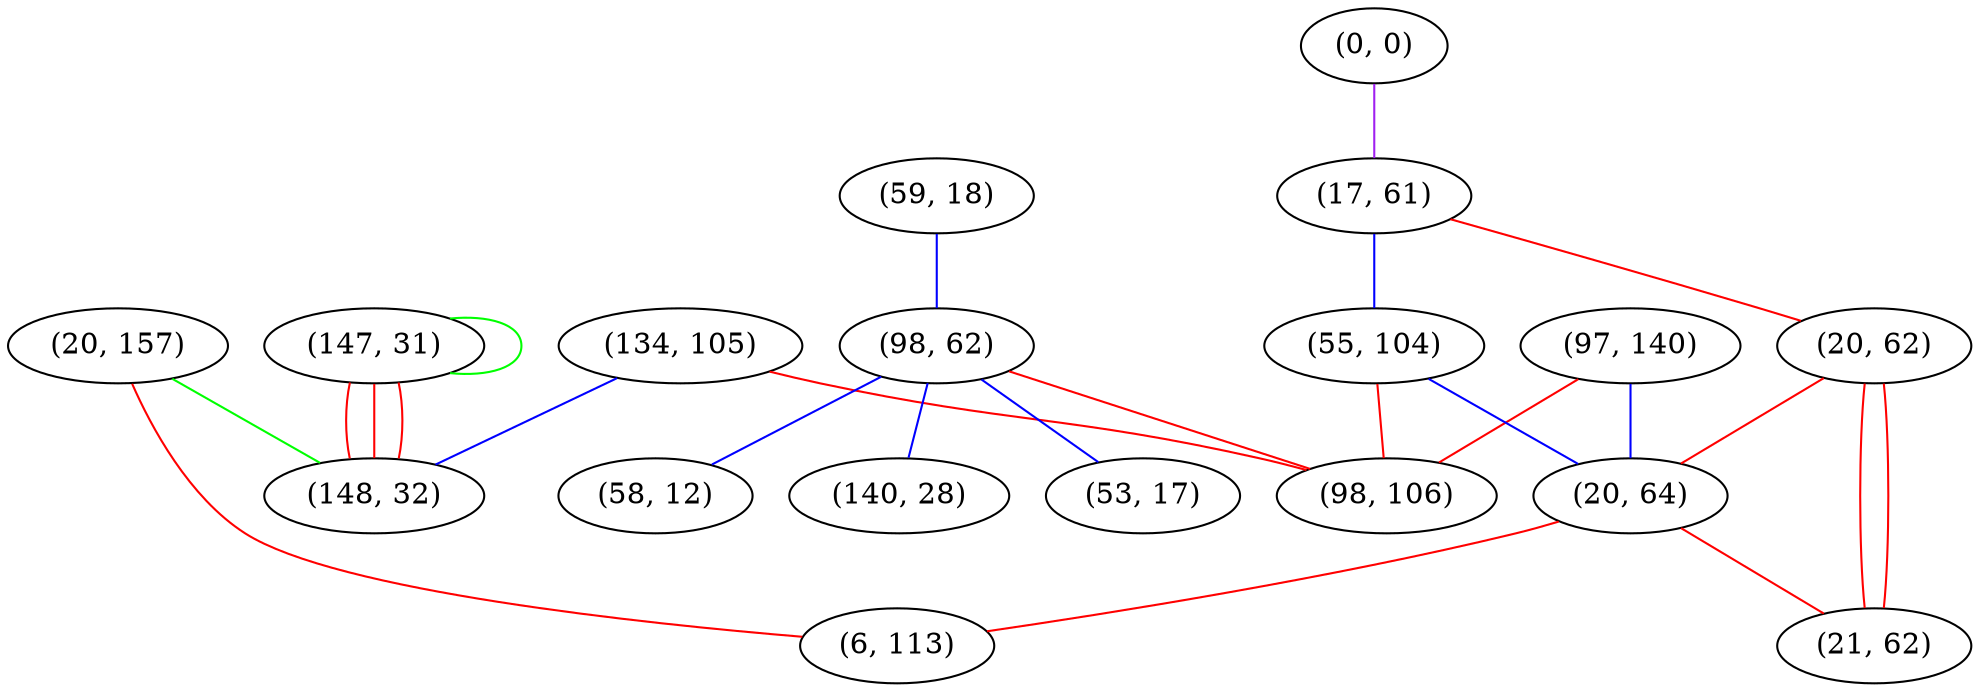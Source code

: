 graph "" {
"(20, 157)";
"(134, 105)";
"(0, 0)";
"(97, 140)";
"(147, 31)";
"(17, 61)";
"(59, 18)";
"(98, 62)";
"(55, 104)";
"(20, 62)";
"(20, 64)";
"(21, 62)";
"(140, 28)";
"(98, 106)";
"(53, 17)";
"(6, 113)";
"(148, 32)";
"(58, 12)";
"(20, 157)" -- "(6, 113)"  [color=red, key=0, weight=1];
"(20, 157)" -- "(148, 32)"  [color=green, key=0, weight=2];
"(134, 105)" -- "(148, 32)"  [color=blue, key=0, weight=3];
"(134, 105)" -- "(98, 106)"  [color=red, key=0, weight=1];
"(0, 0)" -- "(17, 61)"  [color=purple, key=0, weight=4];
"(97, 140)" -- "(20, 64)"  [color=blue, key=0, weight=3];
"(97, 140)" -- "(98, 106)"  [color=red, key=0, weight=1];
"(147, 31)" -- "(147, 31)"  [color=green, key=0, weight=2];
"(147, 31)" -- "(148, 32)"  [color=red, key=0, weight=1];
"(147, 31)" -- "(148, 32)"  [color=red, key=1, weight=1];
"(147, 31)" -- "(148, 32)"  [color=red, key=2, weight=1];
"(17, 61)" -- "(55, 104)"  [color=blue, key=0, weight=3];
"(17, 61)" -- "(20, 62)"  [color=red, key=0, weight=1];
"(59, 18)" -- "(98, 62)"  [color=blue, key=0, weight=3];
"(98, 62)" -- "(53, 17)"  [color=blue, key=0, weight=3];
"(98, 62)" -- "(140, 28)"  [color=blue, key=0, weight=3];
"(98, 62)" -- "(58, 12)"  [color=blue, key=0, weight=3];
"(98, 62)" -- "(98, 106)"  [color=red, key=0, weight=1];
"(55, 104)" -- "(20, 64)"  [color=blue, key=0, weight=3];
"(55, 104)" -- "(98, 106)"  [color=red, key=0, weight=1];
"(20, 62)" -- "(21, 62)"  [color=red, key=0, weight=1];
"(20, 62)" -- "(21, 62)"  [color=red, key=1, weight=1];
"(20, 62)" -- "(20, 64)"  [color=red, key=0, weight=1];
"(20, 64)" -- "(21, 62)"  [color=red, key=0, weight=1];
"(20, 64)" -- "(6, 113)"  [color=red, key=0, weight=1];
}
